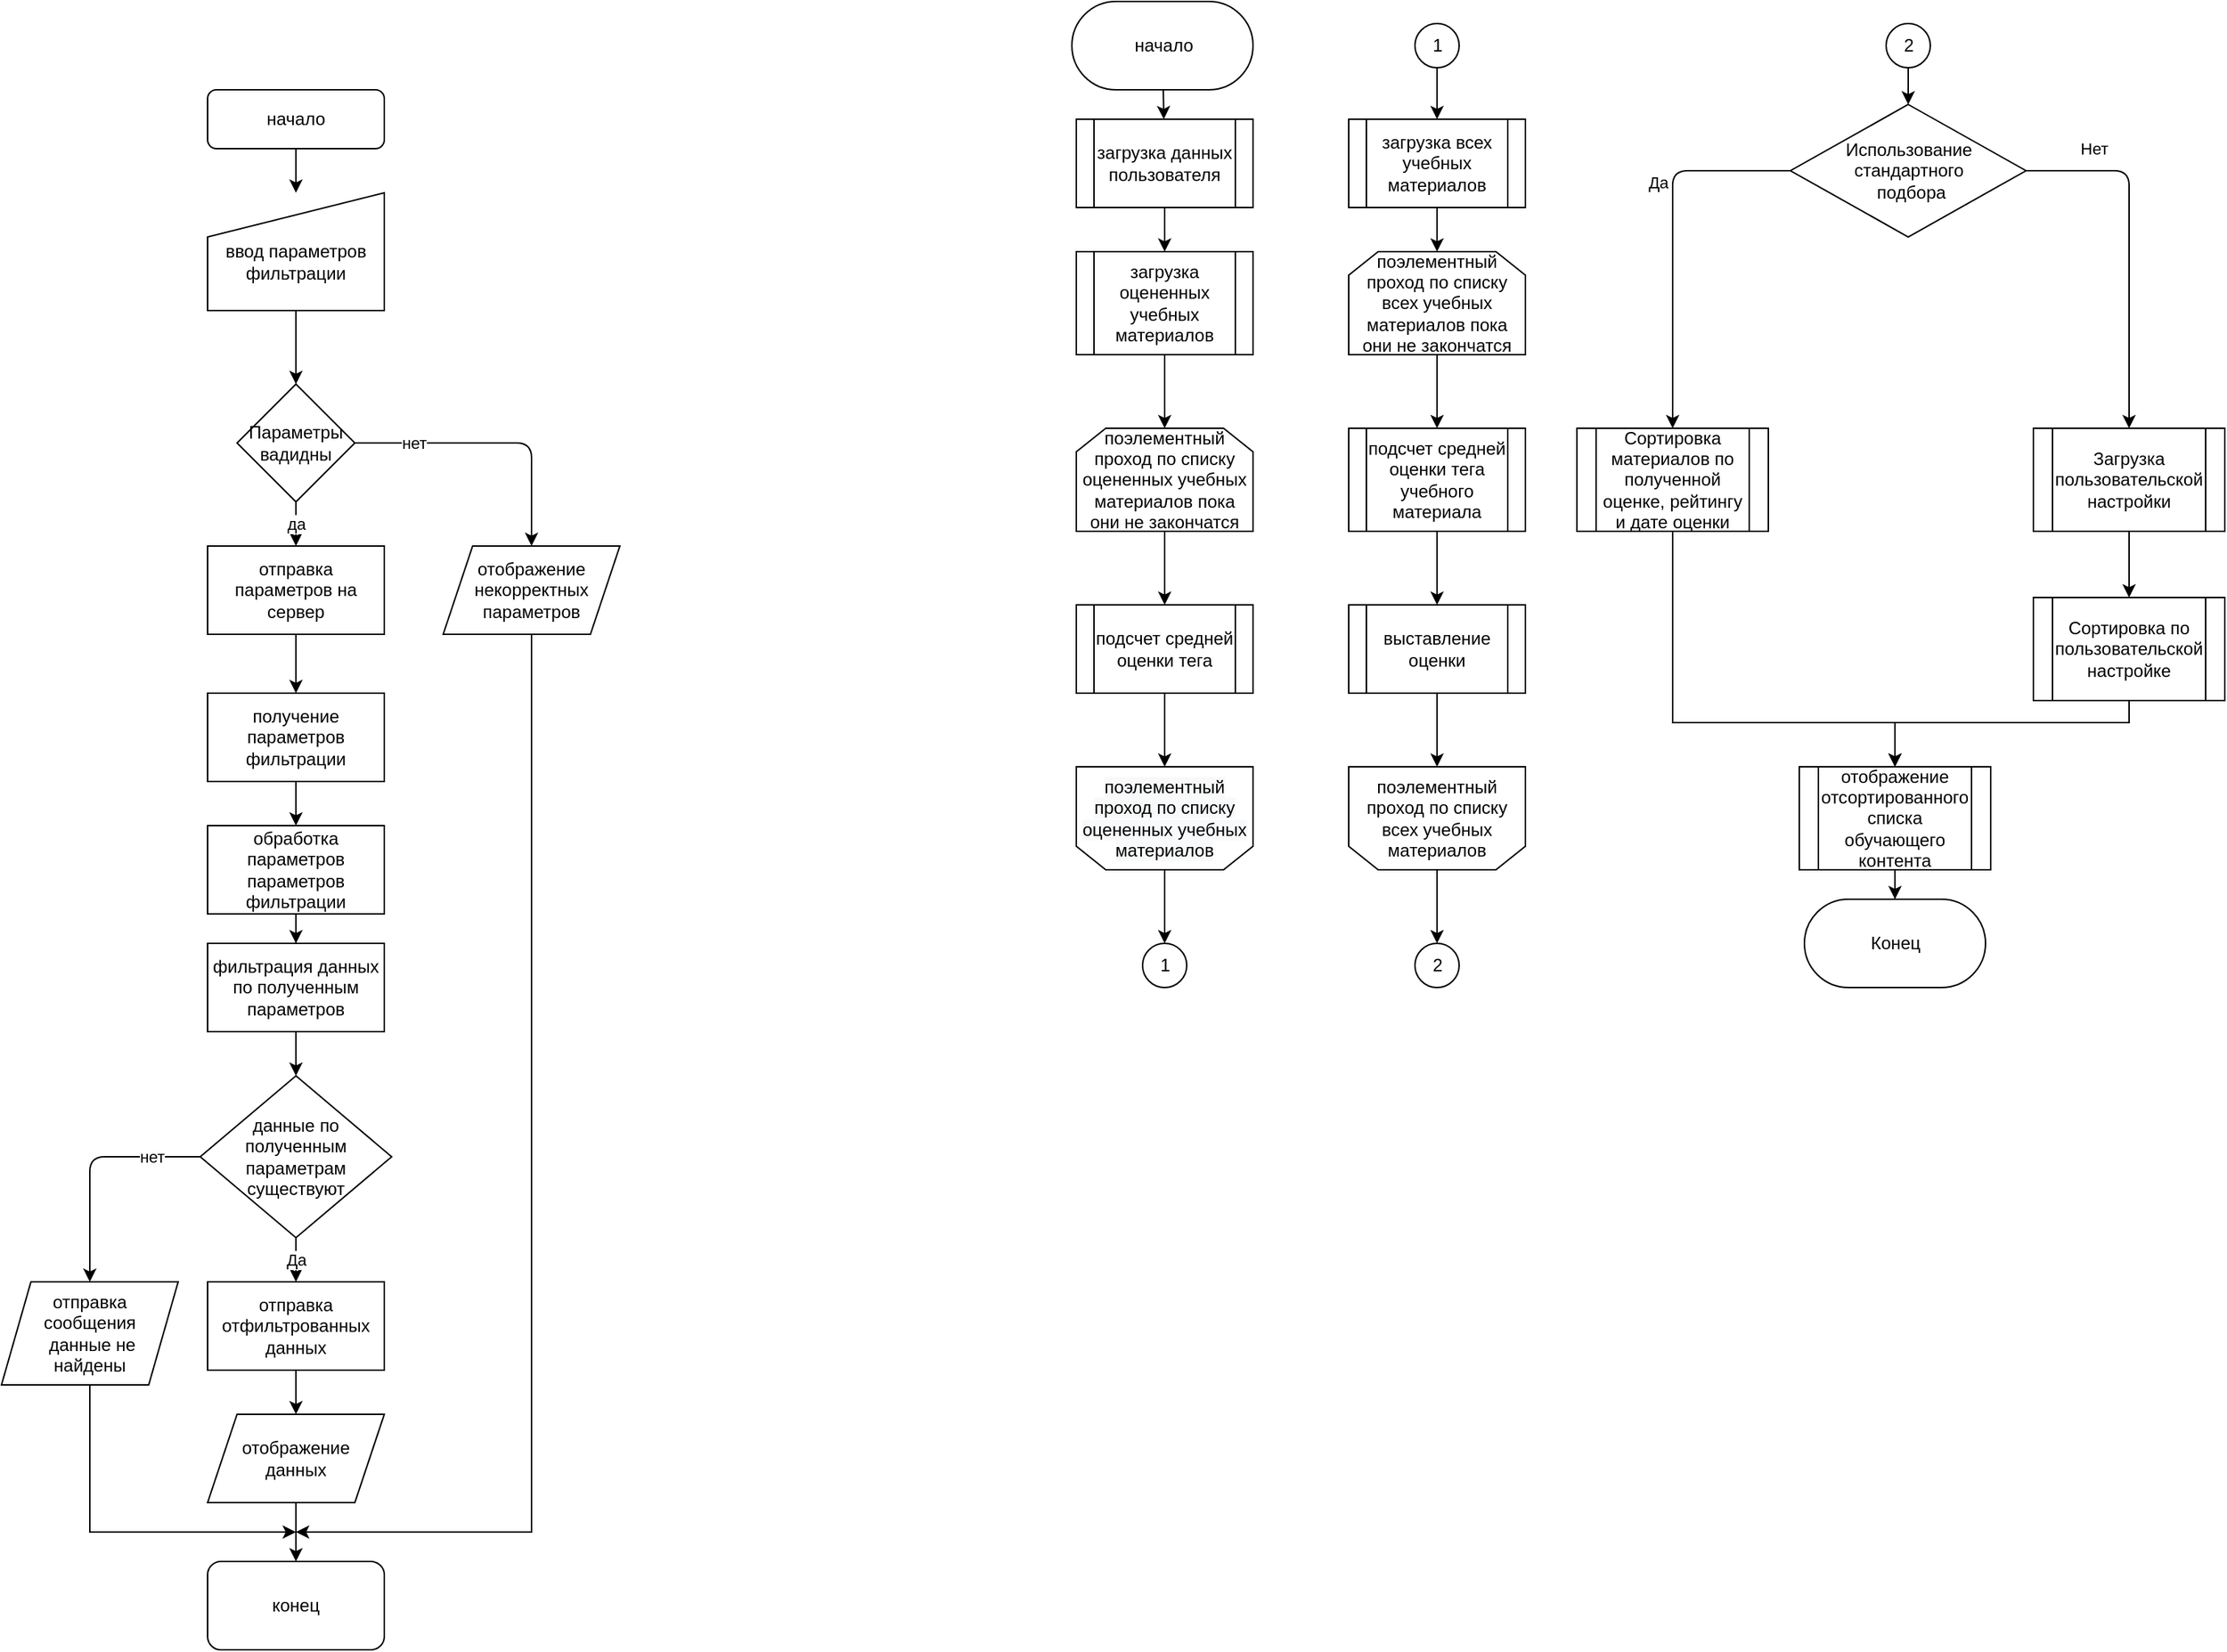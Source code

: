 <mxfile version="14.6.6" type="device"><diagram id="uiOw_u8a6w4pEPBfvf33" name="Page-1"><mxGraphModel dx="1460" dy="766" grid="1" gridSize="10" guides="1" tooltips="1" connect="1" arrows="1" fold="1" page="1" pageScale="1" pageWidth="827" pageHeight="1169" math="0" shadow="0"><root><mxCell id="0"/><mxCell id="1" parent="0"/><mxCell id="79CqScHcI8Xc3eRM_paD-10" style="edgeStyle=orthogonalEdgeStyle;rounded=0;orthogonalLoop=1;jettySize=auto;html=1;" parent="1" source="79CqScHcI8Xc3eRM_paD-1" target="wQiIriM045zAmBLMAJM_-5" edge="1"><mxGeometry relative="1" as="geometry"><mxPoint x="220" y="180" as="targetPoint"/></mxGeometry></mxCell><mxCell id="79CqScHcI8Xc3eRM_paD-1" value="начало" style="rounded=1;whiteSpace=wrap;html=1;" parent="1" vertex="1"><mxGeometry x="160" y="70" width="120" height="40" as="geometry"/></mxCell><mxCell id="79CqScHcI8Xc3eRM_paD-12" style="edgeStyle=orthogonalEdgeStyle;rounded=0;orthogonalLoop=1;jettySize=auto;html=1;" parent="1" source="79CqScHcI8Xc3eRM_paD-5" target="79CqScHcI8Xc3eRM_paD-6" edge="1"><mxGeometry relative="1" as="geometry"/></mxCell><mxCell id="79CqScHcI8Xc3eRM_paD-5" value="получение параметров фильтрации" style="rounded=0;whiteSpace=wrap;html=1;" parent="1" vertex="1"><mxGeometry x="160" y="480" width="120" height="60" as="geometry"/></mxCell><mxCell id="79CqScHcI8Xc3eRM_paD-13" style="edgeStyle=orthogonalEdgeStyle;rounded=0;orthogonalLoop=1;jettySize=auto;html=1;" parent="1" source="79CqScHcI8Xc3eRM_paD-6" target="79CqScHcI8Xc3eRM_paD-7" edge="1"><mxGeometry relative="1" as="geometry"/></mxCell><mxCell id="79CqScHcI8Xc3eRM_paD-6" value="обработка параметров параметров фильтрации" style="rounded=0;whiteSpace=wrap;html=1;" parent="1" vertex="1"><mxGeometry x="160" y="570" width="120" height="60" as="geometry"/></mxCell><mxCell id="o9BrXSEMx-s03Nt2duc7-16" style="edgeStyle=orthogonalEdgeStyle;rounded=0;orthogonalLoop=1;jettySize=auto;html=1;" parent="1" source="79CqScHcI8Xc3eRM_paD-7" target="o9BrXSEMx-s03Nt2duc7-12" edge="1"><mxGeometry relative="1" as="geometry"/></mxCell><mxCell id="79CqScHcI8Xc3eRM_paD-7" value="фильтрация данных по полученным параметров" style="rounded=0;whiteSpace=wrap;html=1;" parent="1" vertex="1"><mxGeometry x="160" y="650" width="120" height="60" as="geometry"/></mxCell><mxCell id="79CqScHcI8Xc3eRM_paD-15" style="edgeStyle=orthogonalEdgeStyle;rounded=0;orthogonalLoop=1;jettySize=auto;html=1;" parent="1" source="79CqScHcI8Xc3eRM_paD-8" target="79CqScHcI8Xc3eRM_paD-9" edge="1"><mxGeometry relative="1" as="geometry"><mxPoint x="220" y="980" as="sourcePoint"/></mxGeometry></mxCell><mxCell id="79CqScHcI8Xc3eRM_paD-8" value="отправка отфильтрованных данных" style="rounded=0;whiteSpace=wrap;html=1;" parent="1" vertex="1"><mxGeometry x="160" y="880" width="120" height="60" as="geometry"/></mxCell><mxCell id="79CqScHcI8Xc3eRM_paD-17" style="edgeStyle=orthogonalEdgeStyle;rounded=0;orthogonalLoop=1;jettySize=auto;html=1;" parent="1" source="79CqScHcI8Xc3eRM_paD-9" target="79CqScHcI8Xc3eRM_paD-16" edge="1"><mxGeometry relative="1" as="geometry"/></mxCell><mxCell id="79CqScHcI8Xc3eRM_paD-9" value="отображение данных" style="shape=parallelogram;perimeter=parallelogramPerimeter;whiteSpace=wrap;html=1;fixedSize=1;" parent="1" vertex="1"><mxGeometry x="160" y="970" width="120" height="60" as="geometry"/></mxCell><mxCell id="79CqScHcI8Xc3eRM_paD-16" value="конец" style="rounded=1;whiteSpace=wrap;html=1;" parent="1" vertex="1"><mxGeometry x="160" y="1070" width="120" height="60" as="geometry"/></mxCell><mxCell id="o9BrXSEMx-s03Nt2duc7-4" value="да" style="edgeStyle=orthogonalEdgeStyle;rounded=0;orthogonalLoop=1;jettySize=auto;html=1;" parent="1" source="o9BrXSEMx-s03Nt2duc7-2" target="o9BrXSEMx-s03Nt2duc7-5" edge="1"><mxGeometry relative="1" as="geometry"><mxPoint x="80" y="330" as="targetPoint"/></mxGeometry></mxCell><mxCell id="o9BrXSEMx-s03Nt2duc7-2" value="Параметры вадидны" style="rhombus;whiteSpace=wrap;html=1;" parent="1" vertex="1"><mxGeometry x="180" y="270" width="80" height="80" as="geometry"/></mxCell><mxCell id="o9BrXSEMx-s03Nt2duc7-3" value="нет" style="endArrow=classic;html=1;exitX=1;exitY=0.5;exitDx=0;exitDy=0;entryX=0.5;entryY=0;entryDx=0;entryDy=0;" parent="1" source="o9BrXSEMx-s03Nt2duc7-2" target="o9BrXSEMx-s03Nt2duc7-8" edge="1"><mxGeometry x="-0.579" width="50" height="50" relative="1" as="geometry"><mxPoint x="390" y="570" as="sourcePoint"/><mxPoint x="220" y="820" as="targetPoint"/><Array as="points"><mxPoint x="380" y="310"/></Array><mxPoint as="offset"/></mxGeometry></mxCell><mxCell id="o9BrXSEMx-s03Nt2duc7-7" style="edgeStyle=orthogonalEdgeStyle;rounded=0;orthogonalLoop=1;jettySize=auto;html=1;" parent="1" source="o9BrXSEMx-s03Nt2duc7-5" target="79CqScHcI8Xc3eRM_paD-5" edge="1"><mxGeometry relative="1" as="geometry"/></mxCell><mxCell id="o9BrXSEMx-s03Nt2duc7-5" value="отправка параметров на сервер" style="rounded=0;whiteSpace=wrap;html=1;" parent="1" vertex="1"><mxGeometry x="160" y="380" width="120" height="60" as="geometry"/></mxCell><mxCell id="o9BrXSEMx-s03Nt2duc7-17" style="edgeStyle=orthogonalEdgeStyle;rounded=0;orthogonalLoop=1;jettySize=auto;html=1;" parent="1" source="o9BrXSEMx-s03Nt2duc7-8" edge="1"><mxGeometry relative="1" as="geometry"><mxPoint x="220" y="1050" as="targetPoint"/><Array as="points"><mxPoint x="380" y="1050"/></Array></mxGeometry></mxCell><mxCell id="o9BrXSEMx-s03Nt2duc7-8" value="отображение некорректных параметров" style="shape=parallelogram;perimeter=parallelogramPerimeter;whiteSpace=wrap;html=1;fixedSize=1;" parent="1" vertex="1"><mxGeometry x="320" y="380" width="120" height="60" as="geometry"/></mxCell><mxCell id="o9BrXSEMx-s03Nt2duc7-13" value="Да" style="edgeStyle=orthogonalEdgeStyle;rounded=0;orthogonalLoop=1;jettySize=auto;html=1;" parent="1" source="o9BrXSEMx-s03Nt2duc7-12" target="79CqScHcI8Xc3eRM_paD-8" edge="1"><mxGeometry relative="1" as="geometry"/></mxCell><mxCell id="o9BrXSEMx-s03Nt2duc7-12" value="данные по полученным параметрам существуют" style="rhombus;whiteSpace=wrap;html=1;" parent="1" vertex="1"><mxGeometry x="155" y="740" width="130" height="110" as="geometry"/></mxCell><mxCell id="o9BrXSEMx-s03Nt2duc7-14" value="нет" style="endArrow=classic;html=1;exitX=0;exitY=0.5;exitDx=0;exitDy=0;" parent="1" source="o9BrXSEMx-s03Nt2duc7-12" target="o9BrXSEMx-s03Nt2duc7-15" edge="1"><mxGeometry x="-0.579" width="50" height="50" relative="1" as="geometry"><mxPoint x="270" y="320" as="sourcePoint"/><mxPoint x="50" y="920" as="targetPoint"/><Array as="points"><mxPoint x="80" y="795"/></Array><mxPoint as="offset"/></mxGeometry></mxCell><mxCell id="o9BrXSEMx-s03Nt2duc7-18" style="edgeStyle=orthogonalEdgeStyle;rounded=0;orthogonalLoop=1;jettySize=auto;html=1;" parent="1" source="o9BrXSEMx-s03Nt2duc7-15" edge="1"><mxGeometry relative="1" as="geometry"><mxPoint x="220" y="1050" as="targetPoint"/><Array as="points"><mxPoint x="80" y="1050"/></Array></mxGeometry></mxCell><mxCell id="o9BrXSEMx-s03Nt2duc7-15" value="отправка &lt;br&gt;сообщения&lt;br&gt;&amp;nbsp;данные не &lt;br&gt;найдены" style="shape=parallelogram;perimeter=parallelogramPerimeter;whiteSpace=wrap;html=1;fixedSize=1;" parent="1" vertex="1"><mxGeometry x="20" y="880" width="120" height="70" as="geometry"/></mxCell><mxCell id="o9BrXSEMx-s03Nt2duc7-19" style="edgeStyle=orthogonalEdgeStyle;rounded=0;orthogonalLoop=1;jettySize=auto;html=1;exitX=0.5;exitY=1;exitDx=0;exitDy=0;" parent="1" source="wQiIriM045zAmBLMAJM_-5" target="o9BrXSEMx-s03Nt2duc7-2" edge="1"><mxGeometry relative="1" as="geometry"><mxPoint x="220" y="240" as="sourcePoint"/><mxPoint x="230" y="490" as="targetPoint"/></mxGeometry></mxCell><mxCell id="wQiIriM045zAmBLMAJM_-5" value="&lt;span&gt;&lt;br&gt;ввод параметров фильтрации&lt;/span&gt;" style="shape=manualInput;whiteSpace=wrap;html=1;" parent="1" vertex="1"><mxGeometry x="160" y="140" width="120" height="80" as="geometry"/></mxCell><mxCell id="RZVpsd4R38VFqjSyxb6x-2" value="загрузка данных пользователя" style="shape=process;whiteSpace=wrap;html=1;backgroundOutline=1;" vertex="1" parent="1"><mxGeometry x="750" y="90" width="120" height="60" as="geometry"/></mxCell><mxCell id="RZVpsd4R38VFqjSyxb6x-24" style="edgeStyle=orthogonalEdgeStyle;rounded=0;orthogonalLoop=1;jettySize=auto;html=1;" edge="1" parent="1" source="RZVpsd4R38VFqjSyxb6x-3" target="RZVpsd4R38VFqjSyxb6x-7"><mxGeometry relative="1" as="geometry"/></mxCell><mxCell id="RZVpsd4R38VFqjSyxb6x-3" value="загрузка оцененных учебных материалов" style="shape=process;whiteSpace=wrap;html=1;backgroundOutline=1;" vertex="1" parent="1"><mxGeometry x="750" y="180" width="120" height="70" as="geometry"/></mxCell><mxCell id="RZVpsd4R38VFqjSyxb6x-4" value="&lt;span&gt;начало&lt;/span&gt;" style="html=1;dashed=0;whitespace=wrap;shape=mxgraph.dfd.start" vertex="1" parent="1"><mxGeometry x="747" y="10" width="123" height="60" as="geometry"/></mxCell><mxCell id="RZVpsd4R38VFqjSyxb6x-31" style="edgeStyle=orthogonalEdgeStyle;rounded=0;orthogonalLoop=1;jettySize=auto;html=1;" edge="1" parent="1" source="RZVpsd4R38VFqjSyxb6x-5" target="RZVpsd4R38VFqjSyxb6x-11"><mxGeometry relative="1" as="geometry"/></mxCell><mxCell id="RZVpsd4R38VFqjSyxb6x-5" value="загрузка всех учебных материалов" style="shape=process;whiteSpace=wrap;html=1;backgroundOutline=1;" vertex="1" parent="1"><mxGeometry x="935" y="90" width="120" height="60" as="geometry"/></mxCell><mxCell id="RZVpsd4R38VFqjSyxb6x-25" style="edgeStyle=orthogonalEdgeStyle;rounded=0;orthogonalLoop=1;jettySize=auto;html=1;" edge="1" parent="1" source="RZVpsd4R38VFqjSyxb6x-7" target="RZVpsd4R38VFqjSyxb6x-8"><mxGeometry relative="1" as="geometry"/></mxCell><mxCell id="RZVpsd4R38VFqjSyxb6x-7" value="поэлементный проход по списку оцененных учебных материалов пока они не закончатся" style="shape=loopLimit;whiteSpace=wrap;html=1;" vertex="1" parent="1"><mxGeometry x="750" y="300" width="120" height="70" as="geometry"/></mxCell><mxCell id="RZVpsd4R38VFqjSyxb6x-26" style="edgeStyle=orthogonalEdgeStyle;rounded=0;orthogonalLoop=1;jettySize=auto;html=1;" edge="1" parent="1" source="RZVpsd4R38VFqjSyxb6x-8" target="RZVpsd4R38VFqjSyxb6x-9"><mxGeometry relative="1" as="geometry"/></mxCell><mxCell id="RZVpsd4R38VFqjSyxb6x-8" value="подсчет средней оценки тега" style="shape=process;whiteSpace=wrap;html=1;backgroundOutline=1;" vertex="1" parent="1"><mxGeometry x="750" y="420" width="120" height="60" as="geometry"/></mxCell><mxCell id="RZVpsd4R38VFqjSyxb6x-28" style="edgeStyle=orthogonalEdgeStyle;rounded=0;orthogonalLoop=1;jettySize=auto;html=1;" edge="1" parent="1" source="RZVpsd4R38VFqjSyxb6x-9" target="RZVpsd4R38VFqjSyxb6x-27"><mxGeometry relative="1" as="geometry"/></mxCell><mxCell id="RZVpsd4R38VFqjSyxb6x-9" value="&lt;span style=&quot;background-color: rgb(248 , 249 , 250)&quot;&gt;поэлементный проход по списку оцененных учебных материалов&lt;/span&gt;" style="shape=loopLimit;whiteSpace=wrap;html=1;rotation=0;direction=west;size=20;" vertex="1" parent="1"><mxGeometry x="750" y="530" width="120" height="70" as="geometry"/></mxCell><mxCell id="RZVpsd4R38VFqjSyxb6x-32" style="edgeStyle=orthogonalEdgeStyle;rounded=0;orthogonalLoop=1;jettySize=auto;html=1;" edge="1" parent="1" source="RZVpsd4R38VFqjSyxb6x-11" target="RZVpsd4R38VFqjSyxb6x-12"><mxGeometry relative="1" as="geometry"/></mxCell><mxCell id="RZVpsd4R38VFqjSyxb6x-11" value="поэлементный проход по списку всех учебных материалов пока они не закончатся" style="shape=loopLimit;whiteSpace=wrap;html=1;" vertex="1" parent="1"><mxGeometry x="935" y="180" width="120" height="70" as="geometry"/></mxCell><mxCell id="RZVpsd4R38VFqjSyxb6x-33" style="edgeStyle=orthogonalEdgeStyle;rounded=0;orthogonalLoop=1;jettySize=auto;html=1;" edge="1" parent="1" source="RZVpsd4R38VFqjSyxb6x-12" target="RZVpsd4R38VFqjSyxb6x-13"><mxGeometry relative="1" as="geometry"/></mxCell><mxCell id="RZVpsd4R38VFqjSyxb6x-12" value="подсчет средней оценки тега учебного материала" style="shape=process;whiteSpace=wrap;html=1;backgroundOutline=1;" vertex="1" parent="1"><mxGeometry x="935" y="300" width="120" height="70" as="geometry"/></mxCell><mxCell id="RZVpsd4R38VFqjSyxb6x-34" style="edgeStyle=orthogonalEdgeStyle;rounded=0;orthogonalLoop=1;jettySize=auto;html=1;" edge="1" parent="1" source="RZVpsd4R38VFqjSyxb6x-13" target="RZVpsd4R38VFqjSyxb6x-14"><mxGeometry relative="1" as="geometry"/></mxCell><mxCell id="RZVpsd4R38VFqjSyxb6x-13" value="выставление оценки" style="shape=process;whiteSpace=wrap;html=1;backgroundOutline=1;" vertex="1" parent="1"><mxGeometry x="935" y="420" width="120" height="60" as="geometry"/></mxCell><mxCell id="RZVpsd4R38VFqjSyxb6x-37" style="edgeStyle=orthogonalEdgeStyle;rounded=0;orthogonalLoop=1;jettySize=auto;html=1;" edge="1" parent="1" source="RZVpsd4R38VFqjSyxb6x-14" target="RZVpsd4R38VFqjSyxb6x-35"><mxGeometry relative="1" as="geometry"/></mxCell><mxCell id="RZVpsd4R38VFqjSyxb6x-14" value="поэлементный проход по списку всех учебных материалов" style="shape=loopLimit;whiteSpace=wrap;html=1;rotation=0;direction=west;size=20;" vertex="1" parent="1"><mxGeometry x="935" y="530" width="120" height="70" as="geometry"/></mxCell><mxCell id="RZVpsd4R38VFqjSyxb6x-42" style="edgeStyle=orthogonalEdgeStyle;rounded=0;orthogonalLoop=1;jettySize=auto;html=1;" edge="1" parent="1" source="RZVpsd4R38VFqjSyxb6x-15" target="RZVpsd4R38VFqjSyxb6x-21"><mxGeometry relative="1" as="geometry"><Array as="points"><mxPoint x="1155" y="500"/><mxPoint x="1306" y="500"/></Array></mxGeometry></mxCell><mxCell id="RZVpsd4R38VFqjSyxb6x-15" value="Сортировка материалов по полученной оценке, рейтингу и дате оценки" style="shape=process;whiteSpace=wrap;html=1;backgroundOutline=1;" vertex="1" parent="1"><mxGeometry x="1090" y="300" width="130" height="70" as="geometry"/></mxCell><mxCell id="RZVpsd4R38VFqjSyxb6x-16" value="Использование &lt;br&gt;стандартного&lt;br&gt;&amp;nbsp;подбора" style="shape=rhombus;html=1;dashed=0;whitespace=wrap;perimeter=rhombusPerimeter;" vertex="1" parent="1"><mxGeometry x="1235" y="80" width="160" height="90" as="geometry"/></mxCell><mxCell id="RZVpsd4R38VFqjSyxb6x-17" value="Да" style="endArrow=classic;html=1;entryX=0.5;entryY=0;entryDx=0;entryDy=0;" edge="1" parent="1" source="RZVpsd4R38VFqjSyxb6x-16" target="RZVpsd4R38VFqjSyxb6x-15"><mxGeometry x="-0.314" y="-10" width="50" height="50" relative="1" as="geometry"><mxPoint x="1130" y="295" as="sourcePoint"/><mxPoint x="1180" y="245" as="targetPoint"/><Array as="points"><mxPoint x="1155" y="125"/></Array><mxPoint as="offset"/></mxGeometry></mxCell><mxCell id="RZVpsd4R38VFqjSyxb6x-40" style="edgeStyle=orthogonalEdgeStyle;rounded=0;orthogonalLoop=1;jettySize=auto;html=1;" edge="1" parent="1" source="RZVpsd4R38VFqjSyxb6x-18" target="RZVpsd4R38VFqjSyxb6x-20"><mxGeometry relative="1" as="geometry"/></mxCell><mxCell id="RZVpsd4R38VFqjSyxb6x-18" value="Загрузка пользовательской настройки" style="shape=process;whiteSpace=wrap;html=1;backgroundOutline=1;" vertex="1" parent="1"><mxGeometry x="1400" y="300" width="130" height="70" as="geometry"/></mxCell><mxCell id="RZVpsd4R38VFqjSyxb6x-19" value="Нет" style="endArrow=classic;html=1;entryX=0.5;entryY=0;entryDx=0;entryDy=0;exitX=1;exitY=0.5;exitDx=0;exitDy=0;" edge="1" parent="1" source="RZVpsd4R38VFqjSyxb6x-16" target="RZVpsd4R38VFqjSyxb6x-18"><mxGeometry x="-0.633" y="15" width="50" height="50" relative="1" as="geometry"><mxPoint x="1250" y="135" as="sourcePoint"/><mxPoint x="1165" y="225" as="targetPoint"/><Array as="points"><mxPoint x="1465" y="125"/></Array><mxPoint x="1" as="offset"/></mxGeometry></mxCell><mxCell id="RZVpsd4R38VFqjSyxb6x-41" style="edgeStyle=orthogonalEdgeStyle;rounded=0;orthogonalLoop=1;jettySize=auto;html=1;" edge="1" parent="1" source="RZVpsd4R38VFqjSyxb6x-20" target="RZVpsd4R38VFqjSyxb6x-21"><mxGeometry relative="1" as="geometry"><Array as="points"><mxPoint x="1465" y="500"/><mxPoint x="1306" y="500"/></Array></mxGeometry></mxCell><mxCell id="RZVpsd4R38VFqjSyxb6x-20" value="Сортировка по пользовательской настройке" style="shape=process;whiteSpace=wrap;html=1;backgroundOutline=1;" vertex="1" parent="1"><mxGeometry x="1400" y="415" width="130" height="70" as="geometry"/></mxCell><mxCell id="RZVpsd4R38VFqjSyxb6x-44" style="edgeStyle=orthogonalEdgeStyle;rounded=0;orthogonalLoop=1;jettySize=auto;html=1;" edge="1" parent="1" source="RZVpsd4R38VFqjSyxb6x-21" target="RZVpsd4R38VFqjSyxb6x-43"><mxGeometry relative="1" as="geometry"/></mxCell><mxCell id="RZVpsd4R38VFqjSyxb6x-21" value="отображение отсортированного списка обучающего контента" style="shape=process;whiteSpace=wrap;html=1;backgroundOutline=1;" vertex="1" parent="1"><mxGeometry x="1241" y="530" width="130" height="70" as="geometry"/></mxCell><mxCell id="RZVpsd4R38VFqjSyxb6x-22" value="" style="endArrow=classic;html=1;" edge="1" parent="1" source="RZVpsd4R38VFqjSyxb6x-2" target="RZVpsd4R38VFqjSyxb6x-3"><mxGeometry width="50" height="50" relative="1" as="geometry"><mxPoint x="1170" y="340" as="sourcePoint"/><mxPoint x="1220" y="290" as="targetPoint"/></mxGeometry></mxCell><mxCell id="RZVpsd4R38VFqjSyxb6x-23" value="" style="endArrow=classic;html=1;" edge="1" parent="1" source="RZVpsd4R38VFqjSyxb6x-4" target="RZVpsd4R38VFqjSyxb6x-2"><mxGeometry width="50" height="50" relative="1" as="geometry"><mxPoint x="1170" y="340" as="sourcePoint"/><mxPoint x="1220" y="290" as="targetPoint"/></mxGeometry></mxCell><mxCell id="RZVpsd4R38VFqjSyxb6x-27" value="1" style="shape=ellipse;html=1;dashed=0;whitespace=wrap;perimeter=ellipsePerimeter;" vertex="1" parent="1"><mxGeometry x="795" y="650" width="30" height="30" as="geometry"/></mxCell><mxCell id="RZVpsd4R38VFqjSyxb6x-30" style="edgeStyle=orthogonalEdgeStyle;rounded=0;orthogonalLoop=1;jettySize=auto;html=1;" edge="1" parent="1" source="RZVpsd4R38VFqjSyxb6x-29" target="RZVpsd4R38VFqjSyxb6x-5"><mxGeometry relative="1" as="geometry"/></mxCell><mxCell id="RZVpsd4R38VFqjSyxb6x-29" value="1" style="shape=ellipse;html=1;dashed=0;whitespace=wrap;perimeter=ellipsePerimeter;" vertex="1" parent="1"><mxGeometry x="980" y="25" width="30" height="30" as="geometry"/></mxCell><mxCell id="RZVpsd4R38VFqjSyxb6x-35" value="2" style="shape=ellipse;html=1;dashed=0;whitespace=wrap;perimeter=ellipsePerimeter;" vertex="1" parent="1"><mxGeometry x="980" y="650" width="30" height="30" as="geometry"/></mxCell><mxCell id="RZVpsd4R38VFqjSyxb6x-39" style="edgeStyle=orthogonalEdgeStyle;rounded=0;orthogonalLoop=1;jettySize=auto;html=1;" edge="1" parent="1" source="RZVpsd4R38VFqjSyxb6x-38" target="RZVpsd4R38VFqjSyxb6x-16"><mxGeometry relative="1" as="geometry"/></mxCell><mxCell id="RZVpsd4R38VFqjSyxb6x-38" value="2" style="shape=ellipse;html=1;dashed=0;whitespace=wrap;perimeter=ellipsePerimeter;" vertex="1" parent="1"><mxGeometry x="1300" y="25" width="30" height="30" as="geometry"/></mxCell><mxCell id="RZVpsd4R38VFqjSyxb6x-43" value="&lt;span&gt;Конец&lt;/span&gt;" style="html=1;dashed=0;whitespace=wrap;shape=mxgraph.dfd.start" vertex="1" parent="1"><mxGeometry x="1244.5" y="620" width="123" height="60" as="geometry"/></mxCell></root></mxGraphModel></diagram></mxfile>